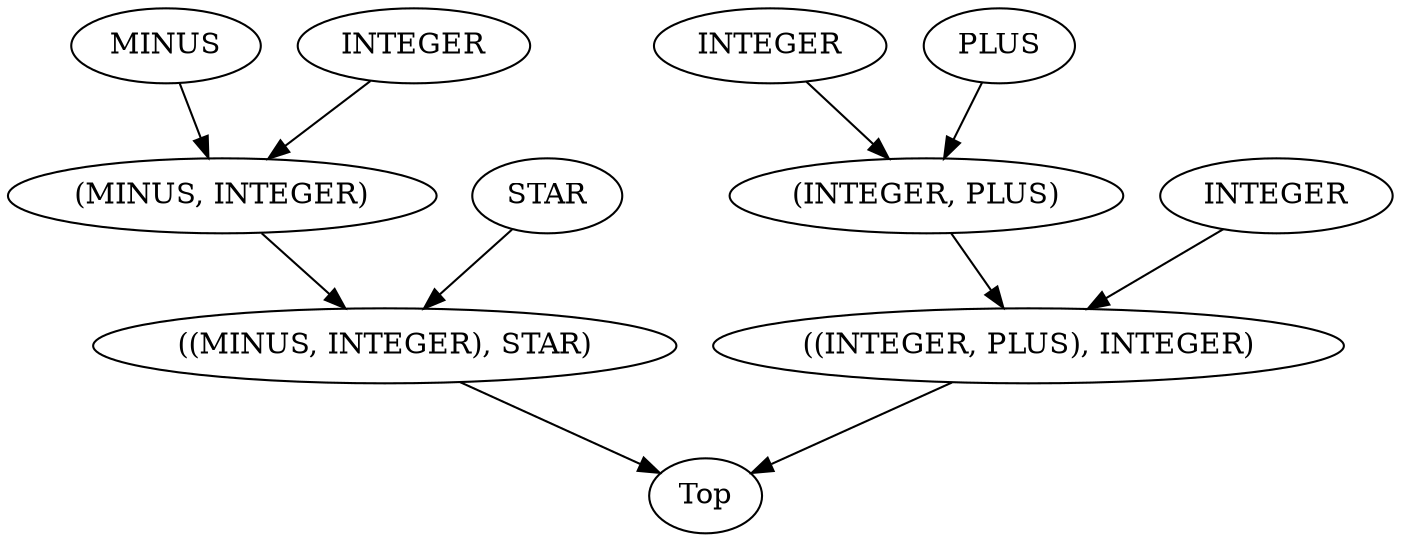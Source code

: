 digraph out {
	Top
	"34f4f7ee-42b3-11ee-9510-4e22425010d3" [label="((MINUS, INTEGER), STAR)"]
	"34f4f7ee-42b3-11ee-9510-4e22425010d3" -> Top
	"34f4fa46-42b3-11ee-9510-4e22425010d3" [label="(MINUS, INTEGER)"]
	"34f4fa46-42b3-11ee-9510-4e22425010d3" -> "34f4f7ee-42b3-11ee-9510-4e22425010d3"
	"34f4fb40-42b3-11ee-9510-4e22425010d3" [label=MINUS]
	"34f4fb40-42b3-11ee-9510-4e22425010d3" -> "34f4fa46-42b3-11ee-9510-4e22425010d3"
	"34f4fc12-42b3-11ee-9510-4e22425010d3" [label=INTEGER]
	"34f4fc12-42b3-11ee-9510-4e22425010d3" -> "34f4fa46-42b3-11ee-9510-4e22425010d3"
	"34f4fd20-42b3-11ee-9510-4e22425010d3" [label=STAR]
	"34f4fd20-42b3-11ee-9510-4e22425010d3" -> "34f4f7ee-42b3-11ee-9510-4e22425010d3"
	"34f4fde8-42b3-11ee-9510-4e22425010d3" [label="((INTEGER, PLUS), INTEGER)"]
	"34f4fde8-42b3-11ee-9510-4e22425010d3" -> Top
	"34f4fea6-42b3-11ee-9510-4e22425010d3" [label="(INTEGER, PLUS)"]
	"34f4fea6-42b3-11ee-9510-4e22425010d3" -> "34f4fde8-42b3-11ee-9510-4e22425010d3"
	"34f4ff8c-42b3-11ee-9510-4e22425010d3" [label=INTEGER]
	"34f4ff8c-42b3-11ee-9510-4e22425010d3" -> "34f4fea6-42b3-11ee-9510-4e22425010d3"
	"34f50054-42b3-11ee-9510-4e22425010d3" [label=PLUS]
	"34f50054-42b3-11ee-9510-4e22425010d3" -> "34f4fea6-42b3-11ee-9510-4e22425010d3"
	"34f5011c-42b3-11ee-9510-4e22425010d3" [label=INTEGER]
	"34f5011c-42b3-11ee-9510-4e22425010d3" -> "34f4fde8-42b3-11ee-9510-4e22425010d3"
}
